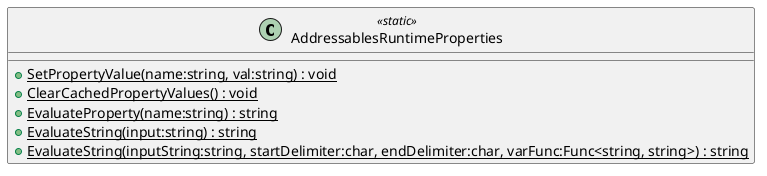 @startuml
class AddressablesRuntimeProperties <<static>> {
    + {static} SetPropertyValue(name:string, val:string) : void
    + {static} ClearCachedPropertyValues() : void
    + {static} EvaluateProperty(name:string) : string
    + {static} EvaluateString(input:string) : string
    + {static} EvaluateString(inputString:string, startDelimiter:char, endDelimiter:char, varFunc:Func<string, string>) : string
}
@enduml
